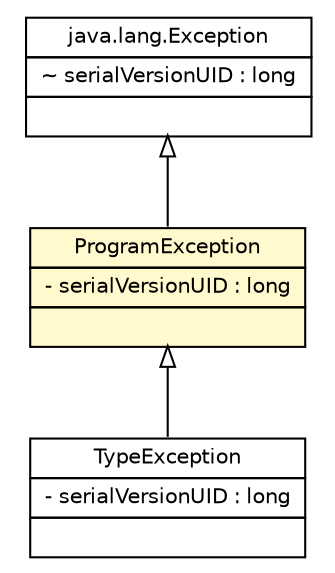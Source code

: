 #!/usr/local/bin/dot
#
# Class diagram 
# Generated by UMLGraph version R5_6 (http://www.umlgraph.org/)
#

digraph G {
	edge [fontname="Helvetica",fontsize=10,labelfontname="Helvetica",labelfontsize=10];
	node [fontname="Helvetica",fontsize=10,shape=plaintext];
	nodesep=0.25;
	ranksep=0.5;
	// model.programs.parsing.language.TypeException
	c14198 [label=<<table title="model.programs.parsing.language.TypeException" border="0" cellborder="1" cellspacing="0" cellpadding="2" port="p" href="./TypeException.html">
		<tr><td><table border="0" cellspacing="0" cellpadding="1">
<tr><td align="center" balign="center"> TypeException </td></tr>
		</table></td></tr>
		<tr><td><table border="0" cellspacing="0" cellpadding="1">
<tr><td align="left" balign="left"> - serialVersionUID : long </td></tr>
		</table></td></tr>
		<tr><td><table border="0" cellspacing="0" cellpadding="1">
<tr><td align="left" balign="left">  </td></tr>
		</table></td></tr>
		</table>>, URL="./TypeException.html", fontname="Helvetica", fontcolor="black", fontsize=10.0];
	// model.programs.parsing.language.ProgramException
	c14201 [label=<<table title="model.programs.parsing.language.ProgramException" border="0" cellborder="1" cellspacing="0" cellpadding="2" port="p" bgcolor="lemonChiffon" href="./ProgramException.html">
		<tr><td><table border="0" cellspacing="0" cellpadding="1">
<tr><td align="center" balign="center"> ProgramException </td></tr>
		</table></td></tr>
		<tr><td><table border="0" cellspacing="0" cellpadding="1">
<tr><td align="left" balign="left"> - serialVersionUID : long </td></tr>
		</table></td></tr>
		<tr><td><table border="0" cellspacing="0" cellpadding="1">
<tr><td align="left" balign="left">  </td></tr>
		</table></td></tr>
		</table>>, URL="./ProgramException.html", fontname="Helvetica", fontcolor="black", fontsize=10.0];
	//model.programs.parsing.language.TypeException extends model.programs.parsing.language.ProgramException
	c14201:p -> c14198:p [dir=back,arrowtail=empty];
	//model.programs.parsing.language.ProgramException extends java.lang.Exception
	c14278:p -> c14201:p [dir=back,arrowtail=empty];
	// java.lang.Exception
	c14278 [label=<<table title="java.lang.Exception" border="0" cellborder="1" cellspacing="0" cellpadding="2" port="p" href="http://java.sun.com/j2se/1.4.2/docs/api/java/lang/Exception.html">
		<tr><td><table border="0" cellspacing="0" cellpadding="1">
<tr><td align="center" balign="center"> java.lang.Exception </td></tr>
		</table></td></tr>
		<tr><td><table border="0" cellspacing="0" cellpadding="1">
<tr><td align="left" balign="left"> ~ serialVersionUID : long </td></tr>
		</table></td></tr>
		<tr><td><table border="0" cellspacing="0" cellpadding="1">
<tr><td align="left" balign="left">  </td></tr>
		</table></td></tr>
		</table>>, URL="http://java.sun.com/j2se/1.4.2/docs/api/java/lang/Exception.html", fontname="Helvetica", fontcolor="black", fontsize=10.0];
}

